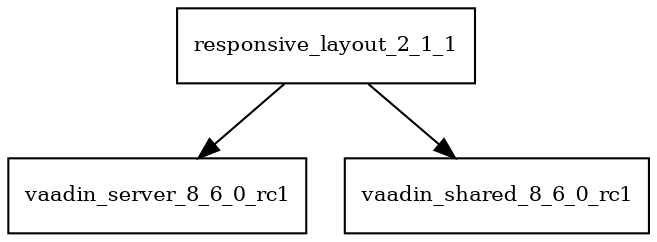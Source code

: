 digraph responsive_layout_2_1_1_dependencies {
  node [shape = box, fontsize=10.0];
  responsive_layout_2_1_1 -> vaadin_server_8_6_0_rc1;
  responsive_layout_2_1_1 -> vaadin_shared_8_6_0_rc1;
}
